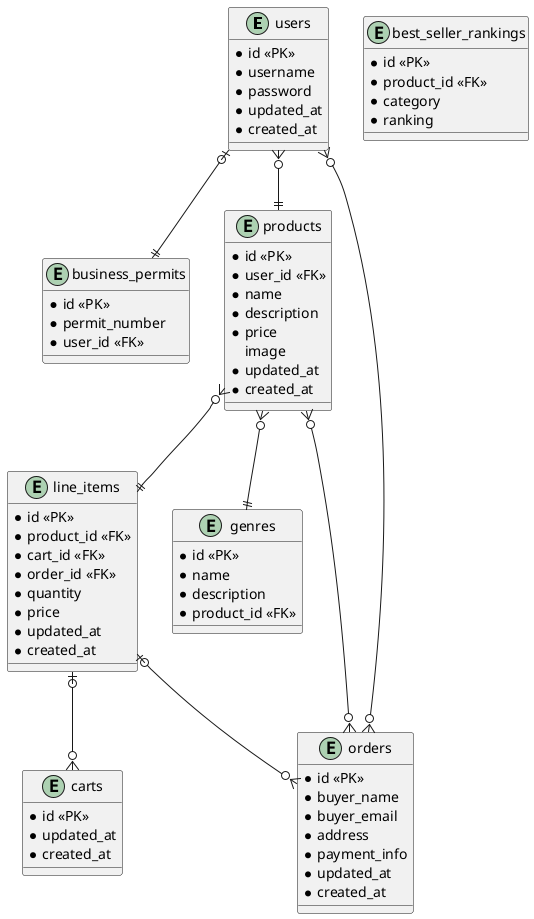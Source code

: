 @startuml
'https://plantuml.com/class-diagram

entity users {
    * id <<PK>>
    * username
    * password
    * updated_at
    * created_at
}

entity business_permits {
    * id <<PK>>
    * permit_number
    * user_id <<FK>>
}

entity products {
    * id <<PK>>
    * user_id <<FK>>
    * name
    * description
    * price
    image
    * updated_at
    * created_at
}

entity best_seller_rankings {
    * id <<PK>>
    * product_id <<FK>>
    * category
    * ranking
}

entity line_items {
    * id <<PK>>
    * product_id <<FK>>
    * cart_id <<FK>>
    * order_id <<FK>>
    * quantity
    * price
    * updated_at
    * created_at
}

entity carts {
    * id <<PK>>
    * updated_at
    * created_at
}

entity orders {
    * id <<PK>>
    * buyer_name
    * buyer_email
    * address
    * payment_info
    * updated_at
    * created_at
}

entity genres {
    * id <<PK>>
    * name
    * description
    * product_id <<FK>>
}

users }o--|| products
users |o--|| business_permits
products }o--|| line_items
line_items |o--o{ carts
line_items |o--o{ orders
orders }o--o{ users
orders }o--o{ products
products }o--|| genres




@enduml